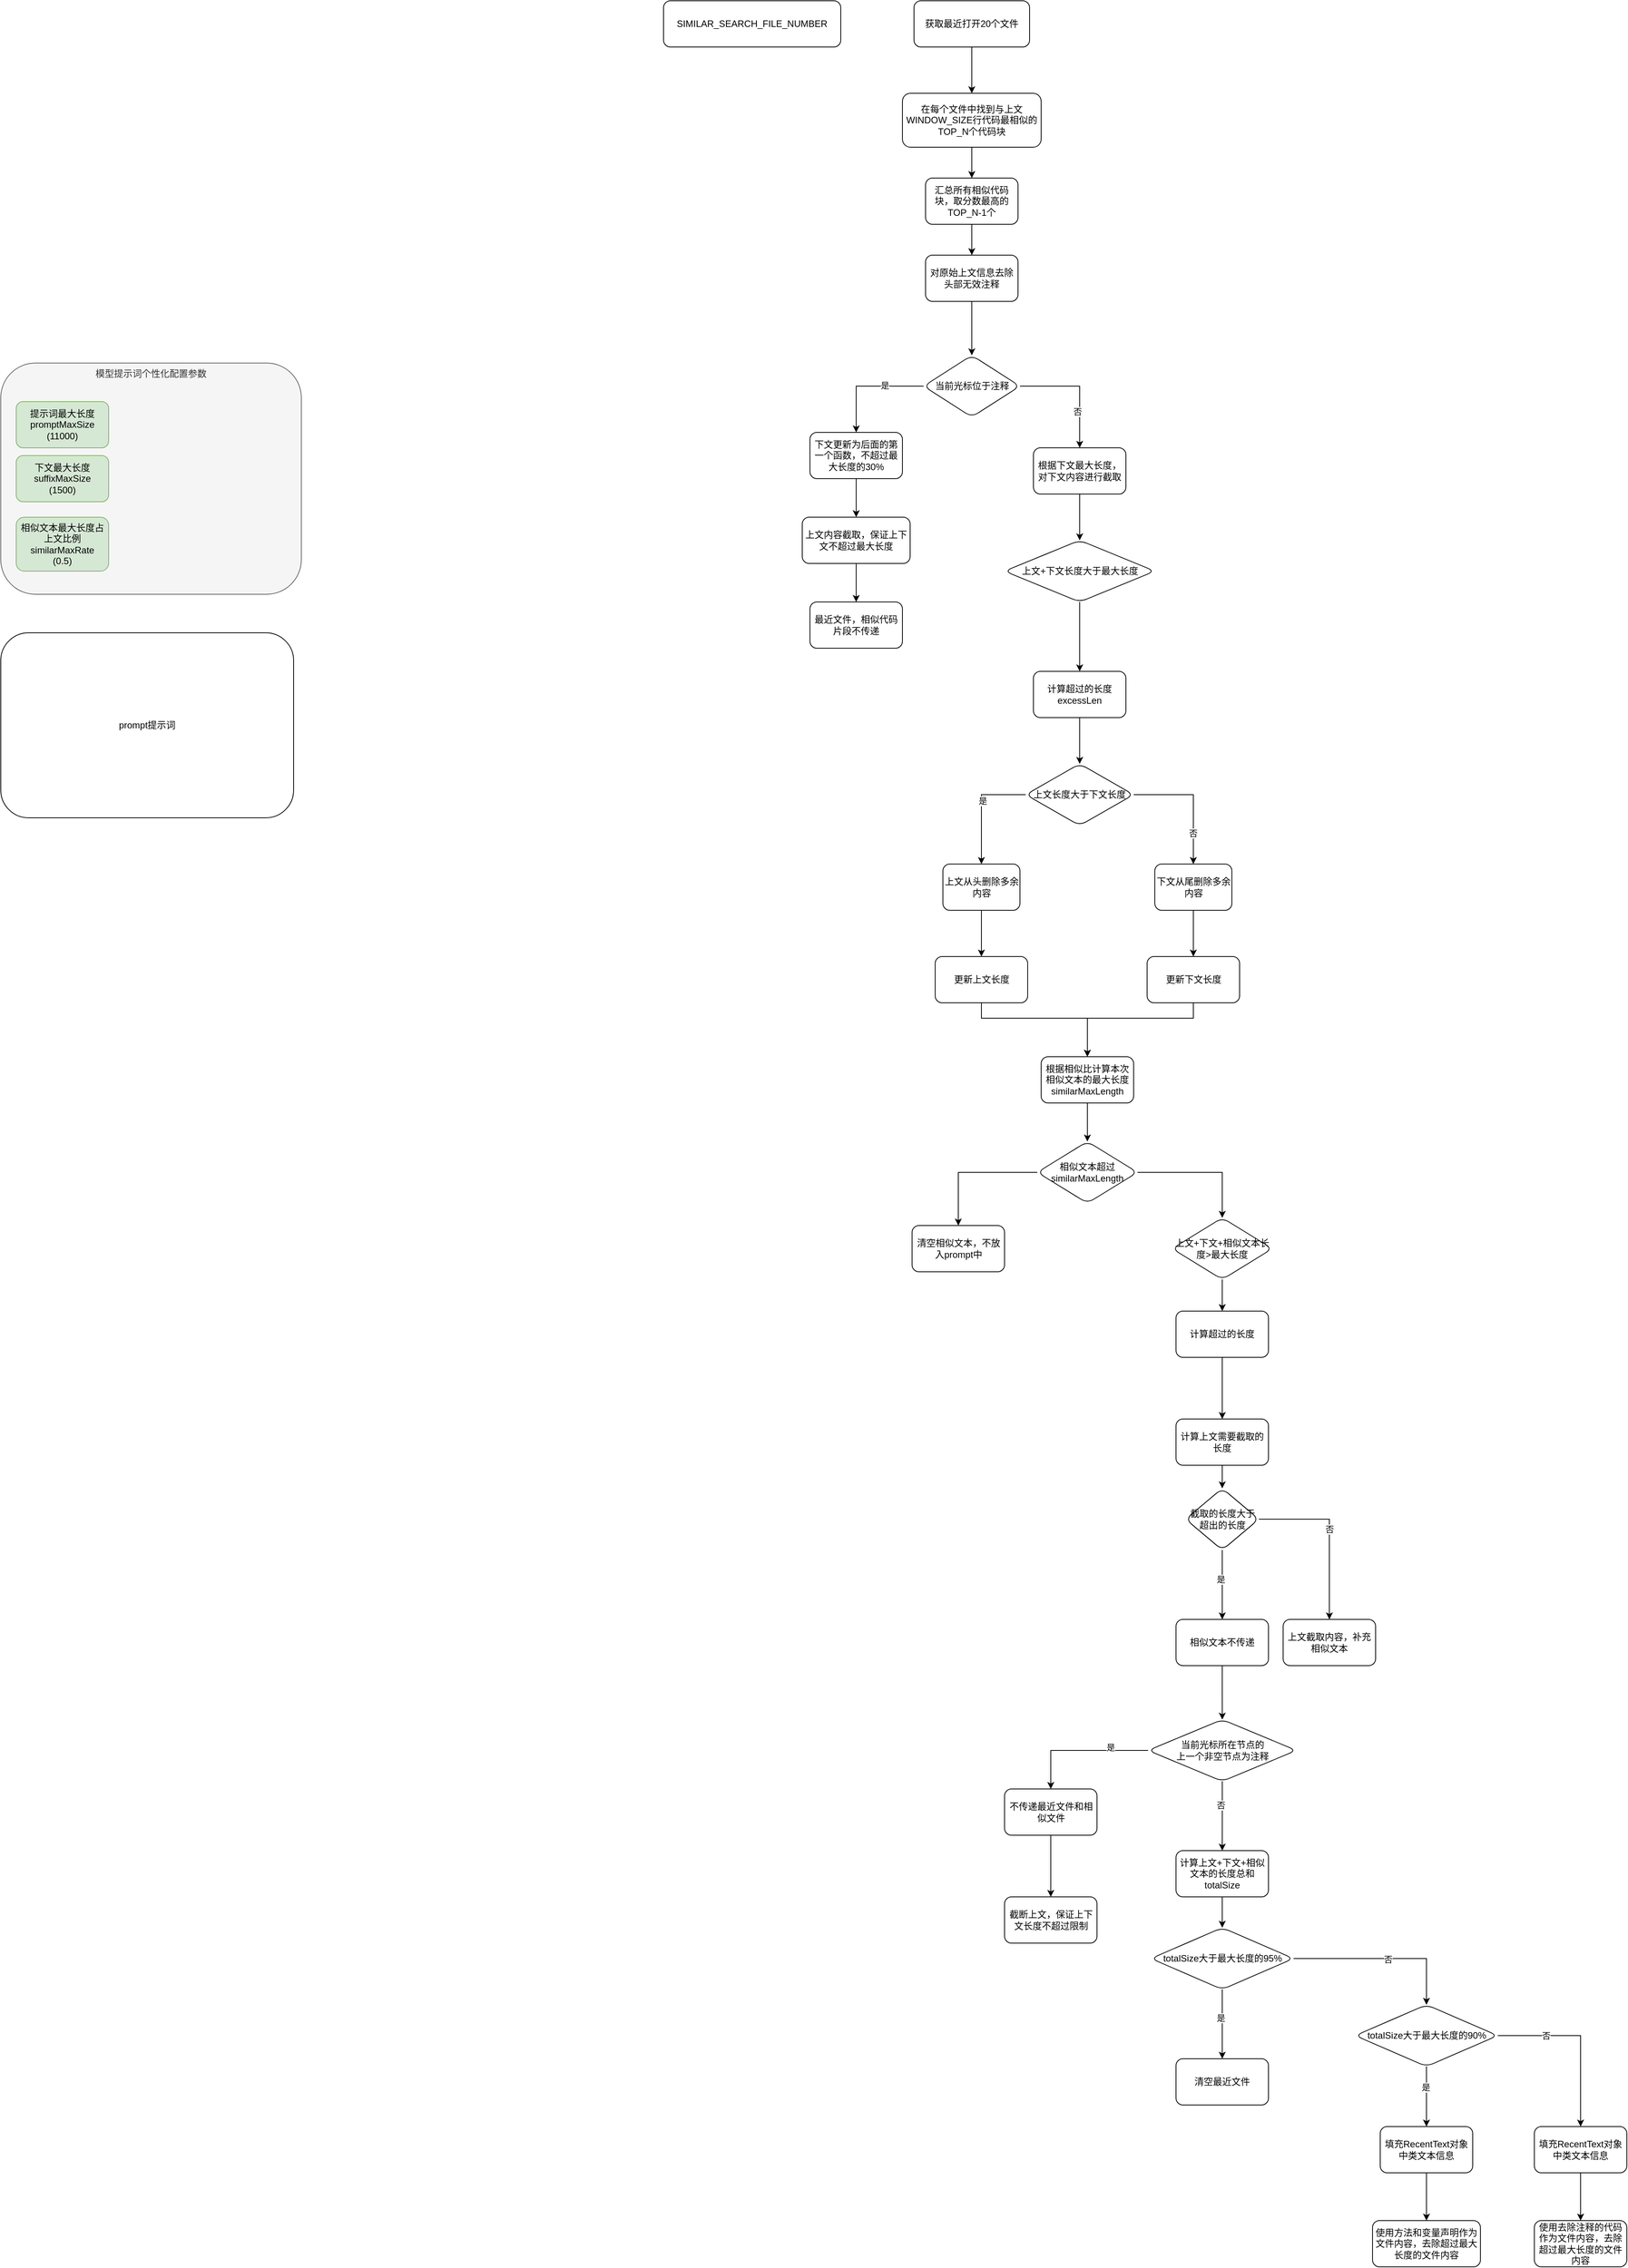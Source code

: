 <mxfile version="24.6.4" type="github" pages="2">
  <diagram id="vzhNXn0cpR2loQYzylK0" name="代码续写prompt构建">
    <mxGraphModel dx="2062" dy="1830" grid="1" gridSize="10" guides="1" tooltips="1" connect="1" arrows="1" fold="1" page="1" pageScale="1" pageWidth="827" pageHeight="1169" math="0" shadow="0">
      <root>
        <mxCell id="0" />
        <mxCell id="1" parent="0" />
        <mxCell id="raw9m31f8Q8C_QpOb1Fa-3" value="模型提示词个性化配置参数" style="rounded=1;whiteSpace=wrap;html=1;verticalAlign=top;fillColor=#f5f5f5;fontColor=#333333;strokeColor=#666666;" parent="1" vertex="1">
          <mxGeometry x="-10" y="50" width="390" height="300" as="geometry" />
        </mxCell>
        <mxCell id="raw9m31f8Q8C_QpOb1Fa-1" value="&lt;div&gt;提示词最大长度&lt;/div&gt;&lt;div&gt;&lt;span style=&quot;background-color: initial;&quot;&gt;promptMaxSize&lt;/span&gt;&lt;/div&gt;&lt;div&gt;&lt;span style=&quot;background-color: initial;&quot;&gt;(11000)&lt;/span&gt;&lt;/div&gt;" style="rounded=1;whiteSpace=wrap;html=1;fillColor=#d5e8d4;strokeColor=#82b366;" parent="1" vertex="1">
          <mxGeometry x="10" y="100" width="120" height="60" as="geometry" />
        </mxCell>
        <mxCell id="raw9m31f8Q8C_QpOb1Fa-2" value="&lt;div&gt;下文最大长度&lt;/div&gt;&lt;div&gt;suffix&lt;span style=&quot;background-color: initial;&quot;&gt;MaxSize&lt;/span&gt;&lt;/div&gt;&lt;div&gt;&lt;span style=&quot;background-color: initial;&quot;&gt;(1500)&lt;/span&gt;&lt;/div&gt;" style="rounded=1;whiteSpace=wrap;html=1;fillColor=#d5e8d4;strokeColor=#82b366;" parent="1" vertex="1">
          <mxGeometry x="10" y="170" width="120" height="60" as="geometry" />
        </mxCell>
        <mxCell id="raw9m31f8Q8C_QpOb1Fa-4" value="相似文本最大长度占上文比例&lt;div&gt;similarMaxRate&lt;/div&gt;&lt;div&gt;(0.5)&lt;/div&gt;" style="rounded=1;whiteSpace=wrap;html=1;fillColor=#d5e8d4;strokeColor=#82b366;" parent="1" vertex="1">
          <mxGeometry x="10" y="250" width="120" height="70" as="geometry" />
        </mxCell>
        <mxCell id="raw9m31f8Q8C_QpOb1Fa-5" value="prompt提示词" style="rounded=1;whiteSpace=wrap;html=1;" parent="1" vertex="1">
          <mxGeometry x="-10" y="400" width="380" height="240" as="geometry" />
        </mxCell>
        <mxCell id="raw9m31f8Q8C_QpOb1Fa-11" value="" style="edgeStyle=orthogonalEdgeStyle;rounded=0;orthogonalLoop=1;jettySize=auto;html=1;" parent="1" source="raw9m31f8Q8C_QpOb1Fa-6" target="raw9m31f8Q8C_QpOb1Fa-7" edge="1">
          <mxGeometry relative="1" as="geometry" />
        </mxCell>
        <mxCell id="raw9m31f8Q8C_QpOb1Fa-6" value="获取最近打开20个文件" style="rounded=1;whiteSpace=wrap;html=1;" parent="1" vertex="1">
          <mxGeometry x="1175" y="-420" width="150" height="60" as="geometry" />
        </mxCell>
        <mxCell id="raw9m31f8Q8C_QpOb1Fa-13" value="" style="edgeStyle=orthogonalEdgeStyle;rounded=0;orthogonalLoop=1;jettySize=auto;html=1;" parent="1" source="raw9m31f8Q8C_QpOb1Fa-7" target="raw9m31f8Q8C_QpOb1Fa-12" edge="1">
          <mxGeometry relative="1" as="geometry" />
        </mxCell>
        <mxCell id="raw9m31f8Q8C_QpOb1Fa-7" value="在每个文件中找到与上文WINDOW_SIZE行代码最相似的TOP_N个代码块" style="rounded=1;whiteSpace=wrap;html=1;" parent="1" vertex="1">
          <mxGeometry x="1160" y="-300" width="180" height="70" as="geometry" />
        </mxCell>
        <mxCell id="B659ajGcxB3UIlLO64on-47" style="edgeStyle=orthogonalEdgeStyle;rounded=0;orthogonalLoop=1;jettySize=auto;html=1;entryX=0.5;entryY=0;entryDx=0;entryDy=0;" edge="1" parent="1" source="raw9m31f8Q8C_QpOb1Fa-12" target="raw9m31f8Q8C_QpOb1Fa-14">
          <mxGeometry relative="1" as="geometry" />
        </mxCell>
        <mxCell id="raw9m31f8Q8C_QpOb1Fa-12" value="汇总所有相似代码块，取分数最高的TOP_N-1个" style="whiteSpace=wrap;html=1;rounded=1;" parent="1" vertex="1">
          <mxGeometry x="1190" y="-190" width="120" height="60" as="geometry" />
        </mxCell>
        <mxCell id="raw9m31f8Q8C_QpOb1Fa-16" value="" style="edgeStyle=orthogonalEdgeStyle;rounded=0;orthogonalLoop=1;jettySize=auto;html=1;" parent="1" source="raw9m31f8Q8C_QpOb1Fa-14" target="raw9m31f8Q8C_QpOb1Fa-15" edge="1">
          <mxGeometry relative="1" as="geometry" />
        </mxCell>
        <mxCell id="raw9m31f8Q8C_QpOb1Fa-14" value="对原始上文信息去除头部无效注释" style="rounded=1;whiteSpace=wrap;html=1;" parent="1" vertex="1">
          <mxGeometry x="1190" y="-90" width="120" height="60" as="geometry" />
        </mxCell>
        <mxCell id="raw9m31f8Q8C_QpOb1Fa-18" value="" style="edgeStyle=orthogonalEdgeStyle;rounded=0;orthogonalLoop=1;jettySize=auto;html=1;" parent="1" source="raw9m31f8Q8C_QpOb1Fa-15" target="raw9m31f8Q8C_QpOb1Fa-17" edge="1">
          <mxGeometry relative="1" as="geometry" />
        </mxCell>
        <mxCell id="raw9m31f8Q8C_QpOb1Fa-19" value="是" style="edgeLabel;html=1;align=center;verticalAlign=middle;resizable=0;points=[];" parent="raw9m31f8Q8C_QpOb1Fa-18" vertex="1" connectable="0">
          <mxGeometry x="-0.316" y="-1" relative="1" as="geometry">
            <mxPoint as="offset" />
          </mxGeometry>
        </mxCell>
        <mxCell id="raw9m31f8Q8C_QpOb1Fa-21" value="" style="edgeStyle=orthogonalEdgeStyle;rounded=0;orthogonalLoop=1;jettySize=auto;html=1;" parent="1" source="raw9m31f8Q8C_QpOb1Fa-15" target="raw9m31f8Q8C_QpOb1Fa-20" edge="1">
          <mxGeometry relative="1" as="geometry" />
        </mxCell>
        <mxCell id="raw9m31f8Q8C_QpOb1Fa-22" value="否" style="edgeLabel;html=1;align=center;verticalAlign=middle;resizable=0;points=[];" parent="raw9m31f8Q8C_QpOb1Fa-21" vertex="1" connectable="0">
          <mxGeometry x="0.403" y="-3" relative="1" as="geometry">
            <mxPoint as="offset" />
          </mxGeometry>
        </mxCell>
        <mxCell id="raw9m31f8Q8C_QpOb1Fa-15" value="当前光标位于注释" style="rhombus;whiteSpace=wrap;html=1;rounded=1;" parent="1" vertex="1">
          <mxGeometry x="1187.5" y="40" width="125" height="80" as="geometry" />
        </mxCell>
        <mxCell id="raw9m31f8Q8C_QpOb1Fa-24" value="" style="edgeStyle=orthogonalEdgeStyle;rounded=0;orthogonalLoop=1;jettySize=auto;html=1;" parent="1" source="raw9m31f8Q8C_QpOb1Fa-17" target="raw9m31f8Q8C_QpOb1Fa-23" edge="1">
          <mxGeometry relative="1" as="geometry" />
        </mxCell>
        <mxCell id="raw9m31f8Q8C_QpOb1Fa-17" value="下文更新为后面的第一个函数，不超过最大长度的30%" style="whiteSpace=wrap;html=1;rounded=1;" parent="1" vertex="1">
          <mxGeometry x="1040" y="140" width="120" height="60" as="geometry" />
        </mxCell>
        <mxCell id="raw9m31f8Q8C_QpOb1Fa-28" value="" style="edgeStyle=orthogonalEdgeStyle;rounded=0;orthogonalLoop=1;jettySize=auto;html=1;" parent="1" source="raw9m31f8Q8C_QpOb1Fa-20" target="raw9m31f8Q8C_QpOb1Fa-27" edge="1">
          <mxGeometry relative="1" as="geometry" />
        </mxCell>
        <mxCell id="raw9m31f8Q8C_QpOb1Fa-20" value="根据下文最大长度，对下文内容进行截取" style="whiteSpace=wrap;html=1;rounded=1;" parent="1" vertex="1">
          <mxGeometry x="1330" y="160" width="120" height="60" as="geometry" />
        </mxCell>
        <mxCell id="raw9m31f8Q8C_QpOb1Fa-26" value="" style="edgeStyle=orthogonalEdgeStyle;rounded=0;orthogonalLoop=1;jettySize=auto;html=1;" parent="1" source="raw9m31f8Q8C_QpOb1Fa-23" target="raw9m31f8Q8C_QpOb1Fa-25" edge="1">
          <mxGeometry relative="1" as="geometry" />
        </mxCell>
        <mxCell id="raw9m31f8Q8C_QpOb1Fa-23" value="上文内容截取，保证上下文不超过最大长度" style="whiteSpace=wrap;html=1;rounded=1;" parent="1" vertex="1">
          <mxGeometry x="1030" y="250" width="140" height="60" as="geometry" />
        </mxCell>
        <mxCell id="raw9m31f8Q8C_QpOb1Fa-25" value="最近文件，相似代码片段不传递" style="whiteSpace=wrap;html=1;rounded=1;" parent="1" vertex="1">
          <mxGeometry x="1040" y="360" width="120" height="60" as="geometry" />
        </mxCell>
        <mxCell id="raw9m31f8Q8C_QpOb1Fa-30" value="" style="edgeStyle=orthogonalEdgeStyle;rounded=0;orthogonalLoop=1;jettySize=auto;html=1;" parent="1" source="raw9m31f8Q8C_QpOb1Fa-27" target="raw9m31f8Q8C_QpOb1Fa-29" edge="1">
          <mxGeometry relative="1" as="geometry" />
        </mxCell>
        <mxCell id="raw9m31f8Q8C_QpOb1Fa-27" value="上文+下文长度大于最大长度" style="rhombus;whiteSpace=wrap;html=1;rounded=1;" parent="1" vertex="1">
          <mxGeometry x="1292.5" y="280" width="195" height="80" as="geometry" />
        </mxCell>
        <mxCell id="raw9m31f8Q8C_QpOb1Fa-32" value="" style="edgeStyle=orthogonalEdgeStyle;rounded=0;orthogonalLoop=1;jettySize=auto;html=1;" parent="1" source="raw9m31f8Q8C_QpOb1Fa-29" target="raw9m31f8Q8C_QpOb1Fa-31" edge="1">
          <mxGeometry relative="1" as="geometry" />
        </mxCell>
        <mxCell id="raw9m31f8Q8C_QpOb1Fa-29" value="计算超过的长度&lt;div&gt;excessLen&lt;/div&gt;" style="whiteSpace=wrap;html=1;rounded=1;" parent="1" vertex="1">
          <mxGeometry x="1330" y="450" width="120" height="60" as="geometry" />
        </mxCell>
        <mxCell id="raw9m31f8Q8C_QpOb1Fa-34" value="" style="edgeStyle=orthogonalEdgeStyle;rounded=0;orthogonalLoop=1;jettySize=auto;html=1;" parent="1" source="raw9m31f8Q8C_QpOb1Fa-31" target="raw9m31f8Q8C_QpOb1Fa-33" edge="1">
          <mxGeometry relative="1" as="geometry" />
        </mxCell>
        <mxCell id="raw9m31f8Q8C_QpOb1Fa-41" value="是" style="edgeLabel;html=1;align=center;verticalAlign=middle;resizable=0;points=[];" parent="raw9m31f8Q8C_QpOb1Fa-34" vertex="1" connectable="0">
          <mxGeometry x="-0.116" y="1" relative="1" as="geometry">
            <mxPoint as="offset" />
          </mxGeometry>
        </mxCell>
        <mxCell id="raw9m31f8Q8C_QpOb1Fa-36" value="" style="edgeStyle=orthogonalEdgeStyle;rounded=0;orthogonalLoop=1;jettySize=auto;html=1;" parent="1" source="raw9m31f8Q8C_QpOb1Fa-31" target="raw9m31f8Q8C_QpOb1Fa-35" edge="1">
          <mxGeometry relative="1" as="geometry" />
        </mxCell>
        <mxCell id="raw9m31f8Q8C_QpOb1Fa-42" value="否" style="edgeLabel;html=1;align=center;verticalAlign=middle;resizable=0;points=[];" parent="raw9m31f8Q8C_QpOb1Fa-36" vertex="1" connectable="0">
          <mxGeometry x="0.516" y="-1" relative="1" as="geometry">
            <mxPoint as="offset" />
          </mxGeometry>
        </mxCell>
        <mxCell id="raw9m31f8Q8C_QpOb1Fa-31" value="上文长度大于下文长度" style="rhombus;whiteSpace=wrap;html=1;rounded=1;" parent="1" vertex="1">
          <mxGeometry x="1320" y="570" width="140" height="80" as="geometry" />
        </mxCell>
        <mxCell id="raw9m31f8Q8C_QpOb1Fa-38" value="" style="edgeStyle=orthogonalEdgeStyle;rounded=0;orthogonalLoop=1;jettySize=auto;html=1;" parent="1" source="raw9m31f8Q8C_QpOb1Fa-33" target="raw9m31f8Q8C_QpOb1Fa-37" edge="1">
          <mxGeometry relative="1" as="geometry" />
        </mxCell>
        <mxCell id="raw9m31f8Q8C_QpOb1Fa-33" value="上文从头删除多余内容" style="whiteSpace=wrap;html=1;rounded=1;" parent="1" vertex="1">
          <mxGeometry x="1212.5" y="700" width="100" height="60" as="geometry" />
        </mxCell>
        <mxCell id="raw9m31f8Q8C_QpOb1Fa-40" style="edgeStyle=orthogonalEdgeStyle;rounded=0;orthogonalLoop=1;jettySize=auto;html=1;entryX=0.5;entryY=0;entryDx=0;entryDy=0;" parent="1" source="raw9m31f8Q8C_QpOb1Fa-35" target="raw9m31f8Q8C_QpOb1Fa-39" edge="1">
          <mxGeometry relative="1" as="geometry" />
        </mxCell>
        <mxCell id="raw9m31f8Q8C_QpOb1Fa-35" value="下文从尾删除多余内容" style="whiteSpace=wrap;html=1;rounded=1;" parent="1" vertex="1">
          <mxGeometry x="1487.5" y="700" width="100" height="60" as="geometry" />
        </mxCell>
        <mxCell id="raw9m31f8Q8C_QpOb1Fa-47" style="edgeStyle=orthogonalEdgeStyle;rounded=0;orthogonalLoop=1;jettySize=auto;html=1;entryX=0.5;entryY=0;entryDx=0;entryDy=0;" parent="1" source="raw9m31f8Q8C_QpOb1Fa-37" target="raw9m31f8Q8C_QpOb1Fa-43" edge="1">
          <mxGeometry relative="1" as="geometry">
            <Array as="points">
              <mxPoint x="1263" y="900" />
              <mxPoint x="1400" y="900" />
            </Array>
          </mxGeometry>
        </mxCell>
        <mxCell id="raw9m31f8Q8C_QpOb1Fa-37" value="更新上文长度" style="whiteSpace=wrap;html=1;rounded=1;" parent="1" vertex="1">
          <mxGeometry x="1202.5" y="820" width="120" height="60" as="geometry" />
        </mxCell>
        <mxCell id="raw9m31f8Q8C_QpOb1Fa-46" style="edgeStyle=orthogonalEdgeStyle;rounded=0;orthogonalLoop=1;jettySize=auto;html=1;" parent="1" source="raw9m31f8Q8C_QpOb1Fa-39" target="raw9m31f8Q8C_QpOb1Fa-43" edge="1">
          <mxGeometry relative="1" as="geometry">
            <Array as="points">
              <mxPoint x="1538" y="900" />
              <mxPoint x="1400" y="900" />
            </Array>
          </mxGeometry>
        </mxCell>
        <mxCell id="raw9m31f8Q8C_QpOb1Fa-39" value="更新下文长度" style="whiteSpace=wrap;html=1;rounded=1;" parent="1" vertex="1">
          <mxGeometry x="1477.5" y="820" width="120" height="60" as="geometry" />
        </mxCell>
        <mxCell id="raw9m31f8Q8C_QpOb1Fa-49" value="" style="edgeStyle=orthogonalEdgeStyle;rounded=0;orthogonalLoop=1;jettySize=auto;html=1;" parent="1" source="raw9m31f8Q8C_QpOb1Fa-43" target="raw9m31f8Q8C_QpOb1Fa-48" edge="1">
          <mxGeometry relative="1" as="geometry" />
        </mxCell>
        <mxCell id="raw9m31f8Q8C_QpOb1Fa-43" value="根据相似比计算本次相似文本的最大长度&lt;div&gt;similarMaxLength&lt;/div&gt;" style="whiteSpace=wrap;html=1;rounded=1;" parent="1" vertex="1">
          <mxGeometry x="1340" y="950" width="120" height="60" as="geometry" />
        </mxCell>
        <mxCell id="raw9m31f8Q8C_QpOb1Fa-51" value="" style="edgeStyle=orthogonalEdgeStyle;rounded=0;orthogonalLoop=1;jettySize=auto;html=1;" parent="1" source="raw9m31f8Q8C_QpOb1Fa-48" target="raw9m31f8Q8C_QpOb1Fa-50" edge="1">
          <mxGeometry relative="1" as="geometry" />
        </mxCell>
        <mxCell id="raw9m31f8Q8C_QpOb1Fa-55" value="" style="edgeStyle=orthogonalEdgeStyle;rounded=0;orthogonalLoop=1;jettySize=auto;html=1;" parent="1" source="raw9m31f8Q8C_QpOb1Fa-48" target="raw9m31f8Q8C_QpOb1Fa-54" edge="1">
          <mxGeometry relative="1" as="geometry" />
        </mxCell>
        <mxCell id="raw9m31f8Q8C_QpOb1Fa-48" value="相似文本超过similarMaxLength" style="rhombus;whiteSpace=wrap;html=1;rounded=1;" parent="1" vertex="1">
          <mxGeometry x="1335" y="1060" width="130" height="80" as="geometry" />
        </mxCell>
        <mxCell id="raw9m31f8Q8C_QpOb1Fa-50" value="清空相似文本，不放入prompt中" style="whiteSpace=wrap;html=1;rounded=1;" parent="1" vertex="1">
          <mxGeometry x="1172.5" y="1169" width="120" height="60" as="geometry" />
        </mxCell>
        <mxCell id="raw9m31f8Q8C_QpOb1Fa-57" value="" style="edgeStyle=orthogonalEdgeStyle;rounded=0;orthogonalLoop=1;jettySize=auto;html=1;" parent="1" source="raw9m31f8Q8C_QpOb1Fa-54" target="raw9m31f8Q8C_QpOb1Fa-56" edge="1">
          <mxGeometry relative="1" as="geometry" />
        </mxCell>
        <mxCell id="raw9m31f8Q8C_QpOb1Fa-54" value="上文+下文+相似文本长度&amp;gt;最大长度" style="rhombus;whiteSpace=wrap;html=1;rounded=1;" parent="1" vertex="1">
          <mxGeometry x="1510" y="1159" width="130" height="80" as="geometry" />
        </mxCell>
        <mxCell id="B659ajGcxB3UIlLO64on-2" value="" style="edgeStyle=orthogonalEdgeStyle;rounded=0;orthogonalLoop=1;jettySize=auto;html=1;" edge="1" parent="1" source="raw9m31f8Q8C_QpOb1Fa-56" target="B659ajGcxB3UIlLO64on-1">
          <mxGeometry relative="1" as="geometry" />
        </mxCell>
        <mxCell id="raw9m31f8Q8C_QpOb1Fa-56" value="计算超过的长度" style="whiteSpace=wrap;html=1;rounded=1;" parent="1" vertex="1">
          <mxGeometry x="1515" y="1280" width="120" height="60" as="geometry" />
        </mxCell>
        <mxCell id="B659ajGcxB3UIlLO64on-4" value="" style="edgeStyle=orthogonalEdgeStyle;rounded=0;orthogonalLoop=1;jettySize=auto;html=1;" edge="1" parent="1" source="B659ajGcxB3UIlLO64on-1" target="B659ajGcxB3UIlLO64on-3">
          <mxGeometry relative="1" as="geometry" />
        </mxCell>
        <mxCell id="B659ajGcxB3UIlLO64on-1" value="计算上文需要截取的长度" style="whiteSpace=wrap;html=1;rounded=1;" vertex="1" parent="1">
          <mxGeometry x="1515" y="1420" width="120" height="60" as="geometry" />
        </mxCell>
        <mxCell id="B659ajGcxB3UIlLO64on-6" value="" style="edgeStyle=orthogonalEdgeStyle;rounded=0;orthogonalLoop=1;jettySize=auto;html=1;" edge="1" parent="1" source="B659ajGcxB3UIlLO64on-3" target="B659ajGcxB3UIlLO64on-5">
          <mxGeometry relative="1" as="geometry" />
        </mxCell>
        <mxCell id="B659ajGcxB3UIlLO64on-9" value="是" style="edgeLabel;html=1;align=center;verticalAlign=middle;resizable=0;points=[];" vertex="1" connectable="0" parent="B659ajGcxB3UIlLO64on-6">
          <mxGeometry x="-0.164" y="-2" relative="1" as="geometry">
            <mxPoint as="offset" />
          </mxGeometry>
        </mxCell>
        <mxCell id="B659ajGcxB3UIlLO64on-8" value="" style="edgeStyle=orthogonalEdgeStyle;rounded=0;orthogonalLoop=1;jettySize=auto;html=1;" edge="1" parent="1" source="B659ajGcxB3UIlLO64on-3" target="B659ajGcxB3UIlLO64on-7">
          <mxGeometry relative="1" as="geometry" />
        </mxCell>
        <mxCell id="B659ajGcxB3UIlLO64on-10" value="否" style="edgeLabel;html=1;align=center;verticalAlign=middle;resizable=0;points=[];" vertex="1" connectable="0" parent="B659ajGcxB3UIlLO64on-8">
          <mxGeometry x="-0.055" relative="1" as="geometry">
            <mxPoint as="offset" />
          </mxGeometry>
        </mxCell>
        <mxCell id="B659ajGcxB3UIlLO64on-3" value="截取的长度大于超出的长度" style="rhombus;whiteSpace=wrap;html=1;rounded=1;" vertex="1" parent="1">
          <mxGeometry x="1527.5" y="1510" width="95" height="80" as="geometry" />
        </mxCell>
        <mxCell id="B659ajGcxB3UIlLO64on-12" value="" style="edgeStyle=orthogonalEdgeStyle;rounded=0;orthogonalLoop=1;jettySize=auto;html=1;" edge="1" parent="1" source="B659ajGcxB3UIlLO64on-5" target="B659ajGcxB3UIlLO64on-11">
          <mxGeometry relative="1" as="geometry" />
        </mxCell>
        <mxCell id="B659ajGcxB3UIlLO64on-5" value="相似文本不传递" style="whiteSpace=wrap;html=1;rounded=1;" vertex="1" parent="1">
          <mxGeometry x="1515" y="1680" width="120" height="60" as="geometry" />
        </mxCell>
        <mxCell id="B659ajGcxB3UIlLO64on-7" value="上文截取内容，补充相似文本" style="whiteSpace=wrap;html=1;rounded=1;" vertex="1" parent="1">
          <mxGeometry x="1654" y="1680" width="120" height="60" as="geometry" />
        </mxCell>
        <mxCell id="B659ajGcxB3UIlLO64on-14" value="" style="edgeStyle=orthogonalEdgeStyle;rounded=0;orthogonalLoop=1;jettySize=auto;html=1;" edge="1" parent="1" source="B659ajGcxB3UIlLO64on-11" target="B659ajGcxB3UIlLO64on-13">
          <mxGeometry relative="1" as="geometry" />
        </mxCell>
        <mxCell id="B659ajGcxB3UIlLO64on-19" value="是" style="edgeLabel;html=1;align=center;verticalAlign=middle;resizable=0;points=[];" vertex="1" connectable="0" parent="B659ajGcxB3UIlLO64on-14">
          <mxGeometry x="-0.44" y="-4" relative="1" as="geometry">
            <mxPoint as="offset" />
          </mxGeometry>
        </mxCell>
        <mxCell id="B659ajGcxB3UIlLO64on-25" value="" style="edgeStyle=orthogonalEdgeStyle;rounded=0;orthogonalLoop=1;jettySize=auto;html=1;" edge="1" parent="1" source="B659ajGcxB3UIlLO64on-11" target="B659ajGcxB3UIlLO64on-24">
          <mxGeometry relative="1" as="geometry" />
        </mxCell>
        <mxCell id="B659ajGcxB3UIlLO64on-26" value="否" style="edgeLabel;html=1;align=center;verticalAlign=middle;resizable=0;points=[];" vertex="1" connectable="0" parent="B659ajGcxB3UIlLO64on-25">
          <mxGeometry x="-0.32" y="-2" relative="1" as="geometry">
            <mxPoint as="offset" />
          </mxGeometry>
        </mxCell>
        <mxCell id="B659ajGcxB3UIlLO64on-11" value="当前光标所在节点的&lt;div&gt;上一个非空节点为注释&lt;/div&gt;" style="rhombus;whiteSpace=wrap;html=1;rounded=1;" vertex="1" parent="1">
          <mxGeometry x="1478.75" y="1810" width="192.5" height="80" as="geometry" />
        </mxCell>
        <mxCell id="B659ajGcxB3UIlLO64on-16" value="" style="edgeStyle=orthogonalEdgeStyle;rounded=0;orthogonalLoop=1;jettySize=auto;html=1;" edge="1" parent="1" source="B659ajGcxB3UIlLO64on-13" target="B659ajGcxB3UIlLO64on-15">
          <mxGeometry relative="1" as="geometry" />
        </mxCell>
        <mxCell id="B659ajGcxB3UIlLO64on-13" value="不传递最近文件和相似文件" style="whiteSpace=wrap;html=1;rounded=1;" vertex="1" parent="1">
          <mxGeometry x="1292.5" y="1900" width="120" height="60" as="geometry" />
        </mxCell>
        <mxCell id="B659ajGcxB3UIlLO64on-15" value="截断上文，保证上下文长度不超过限制" style="whiteSpace=wrap;html=1;rounded=1;" vertex="1" parent="1">
          <mxGeometry x="1292.5" y="2040" width="120" height="60" as="geometry" />
        </mxCell>
        <mxCell id="B659ajGcxB3UIlLO64on-28" value="" style="edgeStyle=orthogonalEdgeStyle;rounded=0;orthogonalLoop=1;jettySize=auto;html=1;" edge="1" parent="1" source="B659ajGcxB3UIlLO64on-24" target="B659ajGcxB3UIlLO64on-27">
          <mxGeometry relative="1" as="geometry" />
        </mxCell>
        <mxCell id="B659ajGcxB3UIlLO64on-24" value="计算上文+下文+相似文本的长度总和totalSize" style="whiteSpace=wrap;html=1;rounded=1;" vertex="1" parent="1">
          <mxGeometry x="1515" y="1980" width="120" height="60" as="geometry" />
        </mxCell>
        <mxCell id="B659ajGcxB3UIlLO64on-30" value="" style="edgeStyle=orthogonalEdgeStyle;rounded=0;orthogonalLoop=1;jettySize=auto;html=1;" edge="1" parent="1" source="B659ajGcxB3UIlLO64on-27" target="B659ajGcxB3UIlLO64on-29">
          <mxGeometry relative="1" as="geometry" />
        </mxCell>
        <mxCell id="B659ajGcxB3UIlLO64on-31" value="是" style="edgeLabel;html=1;align=center;verticalAlign=middle;resizable=0;points=[];" vertex="1" connectable="0" parent="B659ajGcxB3UIlLO64on-30">
          <mxGeometry x="-0.187" y="-2" relative="1" as="geometry">
            <mxPoint as="offset" />
          </mxGeometry>
        </mxCell>
        <mxCell id="B659ajGcxB3UIlLO64on-35" value="" style="edgeStyle=orthogonalEdgeStyle;rounded=0;orthogonalLoop=1;jettySize=auto;html=1;" edge="1" parent="1" source="B659ajGcxB3UIlLO64on-27" target="B659ajGcxB3UIlLO64on-34">
          <mxGeometry relative="1" as="geometry" />
        </mxCell>
        <mxCell id="B659ajGcxB3UIlLO64on-38" value="否" style="edgeLabel;html=1;align=center;verticalAlign=middle;resizable=0;points=[];" vertex="1" connectable="0" parent="B659ajGcxB3UIlLO64on-35">
          <mxGeometry x="0.052" y="-1" relative="1" as="geometry">
            <mxPoint as="offset" />
          </mxGeometry>
        </mxCell>
        <mxCell id="B659ajGcxB3UIlLO64on-27" value="totalSize大于最大长度的95%" style="rhombus;whiteSpace=wrap;html=1;rounded=1;" vertex="1" parent="1">
          <mxGeometry x="1482.5" y="2080" width="185" height="80" as="geometry" />
        </mxCell>
        <mxCell id="B659ajGcxB3UIlLO64on-29" value="清空最近文件" style="whiteSpace=wrap;html=1;rounded=1;" vertex="1" parent="1">
          <mxGeometry x="1515" y="2250" width="120" height="60" as="geometry" />
        </mxCell>
        <mxCell id="B659ajGcxB3UIlLO64on-37" value="" style="edgeStyle=orthogonalEdgeStyle;rounded=0;orthogonalLoop=1;jettySize=auto;html=1;" edge="1" parent="1" source="B659ajGcxB3UIlLO64on-34" target="B659ajGcxB3UIlLO64on-36">
          <mxGeometry relative="1" as="geometry" />
        </mxCell>
        <mxCell id="B659ajGcxB3UIlLO64on-45" value="是" style="edgeLabel;html=1;align=center;verticalAlign=middle;resizable=0;points=[];" vertex="1" connectable="0" parent="B659ajGcxB3UIlLO64on-37">
          <mxGeometry x="-0.308" y="-1" relative="1" as="geometry">
            <mxPoint as="offset" />
          </mxGeometry>
        </mxCell>
        <mxCell id="B659ajGcxB3UIlLO64on-42" value="" style="edgeStyle=orthogonalEdgeStyle;rounded=0;orthogonalLoop=1;jettySize=auto;html=1;" edge="1" parent="1" source="B659ajGcxB3UIlLO64on-34" target="B659ajGcxB3UIlLO64on-41">
          <mxGeometry relative="1" as="geometry" />
        </mxCell>
        <mxCell id="B659ajGcxB3UIlLO64on-46" value="否" style="edgeLabel;html=1;align=center;verticalAlign=middle;resizable=0;points=[];" vertex="1" connectable="0" parent="B659ajGcxB3UIlLO64on-42">
          <mxGeometry x="-0.447" relative="1" as="geometry">
            <mxPoint as="offset" />
          </mxGeometry>
        </mxCell>
        <mxCell id="B659ajGcxB3UIlLO64on-34" value="totalSize大于最大长度的90%" style="rhombus;whiteSpace=wrap;html=1;rounded=1;" vertex="1" parent="1">
          <mxGeometry x="1747.5" y="2180" width="185" height="80" as="geometry" />
        </mxCell>
        <mxCell id="B659ajGcxB3UIlLO64on-40" value="" style="edgeStyle=orthogonalEdgeStyle;rounded=0;orthogonalLoop=1;jettySize=auto;html=1;" edge="1" parent="1" source="B659ajGcxB3UIlLO64on-36" target="B659ajGcxB3UIlLO64on-39">
          <mxGeometry relative="1" as="geometry" />
        </mxCell>
        <mxCell id="B659ajGcxB3UIlLO64on-36" value="填充RecentText对象中类文本信息" style="whiteSpace=wrap;html=1;rounded=1;" vertex="1" parent="1">
          <mxGeometry x="1780" y="2338" width="120" height="60" as="geometry" />
        </mxCell>
        <mxCell id="B659ajGcxB3UIlLO64on-39" value="使用方法和变量声明作为文件内容，去除超过最大长度的文件内容" style="whiteSpace=wrap;html=1;rounded=1;" vertex="1" parent="1">
          <mxGeometry x="1770" y="2460" width="140" height="60" as="geometry" />
        </mxCell>
        <mxCell id="B659ajGcxB3UIlLO64on-44" value="" style="edgeStyle=orthogonalEdgeStyle;rounded=0;orthogonalLoop=1;jettySize=auto;html=1;" edge="1" parent="1" source="B659ajGcxB3UIlLO64on-41" target="B659ajGcxB3UIlLO64on-43">
          <mxGeometry relative="1" as="geometry" />
        </mxCell>
        <mxCell id="B659ajGcxB3UIlLO64on-41" value="填充RecentText对象中类文本信息" style="whiteSpace=wrap;html=1;rounded=1;" vertex="1" parent="1">
          <mxGeometry x="1980" y="2338" width="120" height="60" as="geometry" />
        </mxCell>
        <mxCell id="B659ajGcxB3UIlLO64on-43" value="使用去除注释的代码作为&lt;span style=&quot;background-color: initial;&quot;&gt;文件内容，去除超过最大长度的文件内容&lt;/span&gt;" style="whiteSpace=wrap;html=1;rounded=1;" vertex="1" parent="1">
          <mxGeometry x="1980" y="2460" width="120" height="60" as="geometry" />
        </mxCell>
        <mxCell id="B659ajGcxB3UIlLO64on-48" value="SIMILAR_SEARCH_FILE_NUMBER" style="rounded=1;whiteSpace=wrap;html=1;" vertex="1" parent="1">
          <mxGeometry x="850" y="-420" width="230" height="60" as="geometry" />
        </mxCell>
      </root>
    </mxGraphModel>
  </diagram>
  <diagram name="第 1 页" id="jEDfotLl1M53ruZNgKZM">
    <mxGraphModel dx="1167" dy="624" grid="1" gridSize="10" guides="1" tooltips="1" connect="1" arrows="1" fold="1" page="1" pageScale="1" pageWidth="827" pageHeight="1169" math="0" shadow="0">
      <root>
        <mxCell id="0" />
        <mxCell id="1" parent="0" />
        <mxCell id="xEuWGb0h00F0R__ui8Ct-12" style="edgeStyle=orthogonalEdgeStyle;rounded=0;orthogonalLoop=1;jettySize=auto;html=1;entryX=0.5;entryY=0;entryDx=0;entryDy=0;" edge="1" parent="1" source="xEuWGb0h00F0R__ui8Ct-1" target="xEuWGb0h00F0R__ui8Ct-2">
          <mxGeometry relative="1" as="geometry" />
        </mxCell>
        <mxCell id="xEuWGb0h00F0R__ui8Ct-1" value="上下文prompt" style="rounded=1;whiteSpace=wrap;html=1;" vertex="1" parent="1">
          <mxGeometry x="295" y="40" width="120" height="60" as="geometry" />
        </mxCell>
        <mxCell id="xEuWGb0h00F0R__ui8Ct-13" style="edgeStyle=orthogonalEdgeStyle;rounded=0;orthogonalLoop=1;jettySize=auto;html=1;" edge="1" parent="1" source="xEuWGb0h00F0R__ui8Ct-2" target="xEuWGb0h00F0R__ui8Ct-3">
          <mxGeometry relative="1" as="geometry" />
        </mxCell>
        <mxCell id="xEuWGb0h00F0R__ui8Ct-2" value="切分成行" style="rounded=1;whiteSpace=wrap;html=1;" vertex="1" parent="1">
          <mxGeometry x="295" y="150" width="120" height="60" as="geometry" />
        </mxCell>
        <mxCell id="xEuWGb0h00F0R__ui8Ct-5" value="" style="edgeStyle=orthogonalEdgeStyle;rounded=0;orthogonalLoop=1;jettySize=auto;html=1;" edge="1" parent="1" source="xEuWGb0h00F0R__ui8Ct-3" target="xEuWGb0h00F0R__ui8Ct-4">
          <mxGeometry relative="1" as="geometry" />
        </mxCell>
        <mxCell id="xEuWGb0h00F0R__ui8Ct-3" value="切分成单词&lt;div&gt;(排除空和数字开头的单词)&lt;/div&gt;" style="rounded=1;whiteSpace=wrap;html=1;" vertex="1" parent="1">
          <mxGeometry x="280" y="250" width="150" height="60" as="geometry" />
        </mxCell>
        <mxCell id="xEuWGb0h00F0R__ui8Ct-7" value="" style="edgeStyle=orthogonalEdgeStyle;rounded=0;orthogonalLoop=1;jettySize=auto;html=1;" edge="1" parent="1" source="xEuWGb0h00F0R__ui8Ct-4" target="xEuWGb0h00F0R__ui8Ct-6">
          <mxGeometry relative="1" as="geometry" />
        </mxCell>
        <mxCell id="xEuWGb0h00F0R__ui8Ct-4" value="需要排除关键词" style="rhombus;whiteSpace=wrap;html=1;rounded=1;" vertex="1" parent="1">
          <mxGeometry x="287.5" y="340" width="135" height="60" as="geometry" />
        </mxCell>
        <mxCell id="xEuWGb0h00F0R__ui8Ct-9" value="" style="edgeStyle=orthogonalEdgeStyle;rounded=0;orthogonalLoop=1;jettySize=auto;html=1;" edge="1" parent="1" source="xEuWGb0h00F0R__ui8Ct-6" target="xEuWGb0h00F0R__ui8Ct-8">
          <mxGeometry relative="1" as="geometry" />
        </mxCell>
        <mxCell id="xEuWGb0h00F0R__ui8Ct-6" value="删除关键词" style="whiteSpace=wrap;html=1;rounded=1;" vertex="1" parent="1">
          <mxGeometry x="295" y="440" width="120" height="60" as="geometry" />
        </mxCell>
        <mxCell id="xEuWGb0h00F0R__ui8Ct-11" value="" style="edgeStyle=orthogonalEdgeStyle;rounded=0;orthogonalLoop=1;jettySize=auto;html=1;" edge="1" parent="1" source="xEuWGb0h00F0R__ui8Ct-8" target="xEuWGb0h00F0R__ui8Ct-10">
          <mxGeometry relative="1" as="geometry" />
        </mxCell>
        <mxCell id="xEuWGb0h00F0R__ui8Ct-8" value="需要去重" style="rhombus;whiteSpace=wrap;html=1;rounded=1;" vertex="1" parent="1">
          <mxGeometry x="315" y="530" width="80" height="60" as="geometry" />
        </mxCell>
        <mxCell id="xEuWGb0h00F0R__ui8Ct-15" value="" style="edgeStyle=orthogonalEdgeStyle;rounded=0;orthogonalLoop=1;jettySize=auto;html=1;" edge="1" parent="1" source="xEuWGb0h00F0R__ui8Ct-10" target="xEuWGb0h00F0R__ui8Ct-14">
          <mxGeometry relative="1" as="geometry" />
        </mxCell>
        <mxCell id="xEuWGb0h00F0R__ui8Ct-10" value="关键词去重" style="whiteSpace=wrap;html=1;rounded=1;" vertex="1" parent="1">
          <mxGeometry x="295" y="630" width="120" height="60" as="geometry" />
        </mxCell>
        <mxCell id="xEuWGb0h00F0R__ui8Ct-14" value="行数大于窗口大小" style="rhombus;whiteSpace=wrap;html=1;rounded=1;" vertex="1" parent="1">
          <mxGeometry x="292.5" y="740" width="125" height="80" as="geometry" />
        </mxCell>
      </root>
    </mxGraphModel>
  </diagram>
</mxfile>
